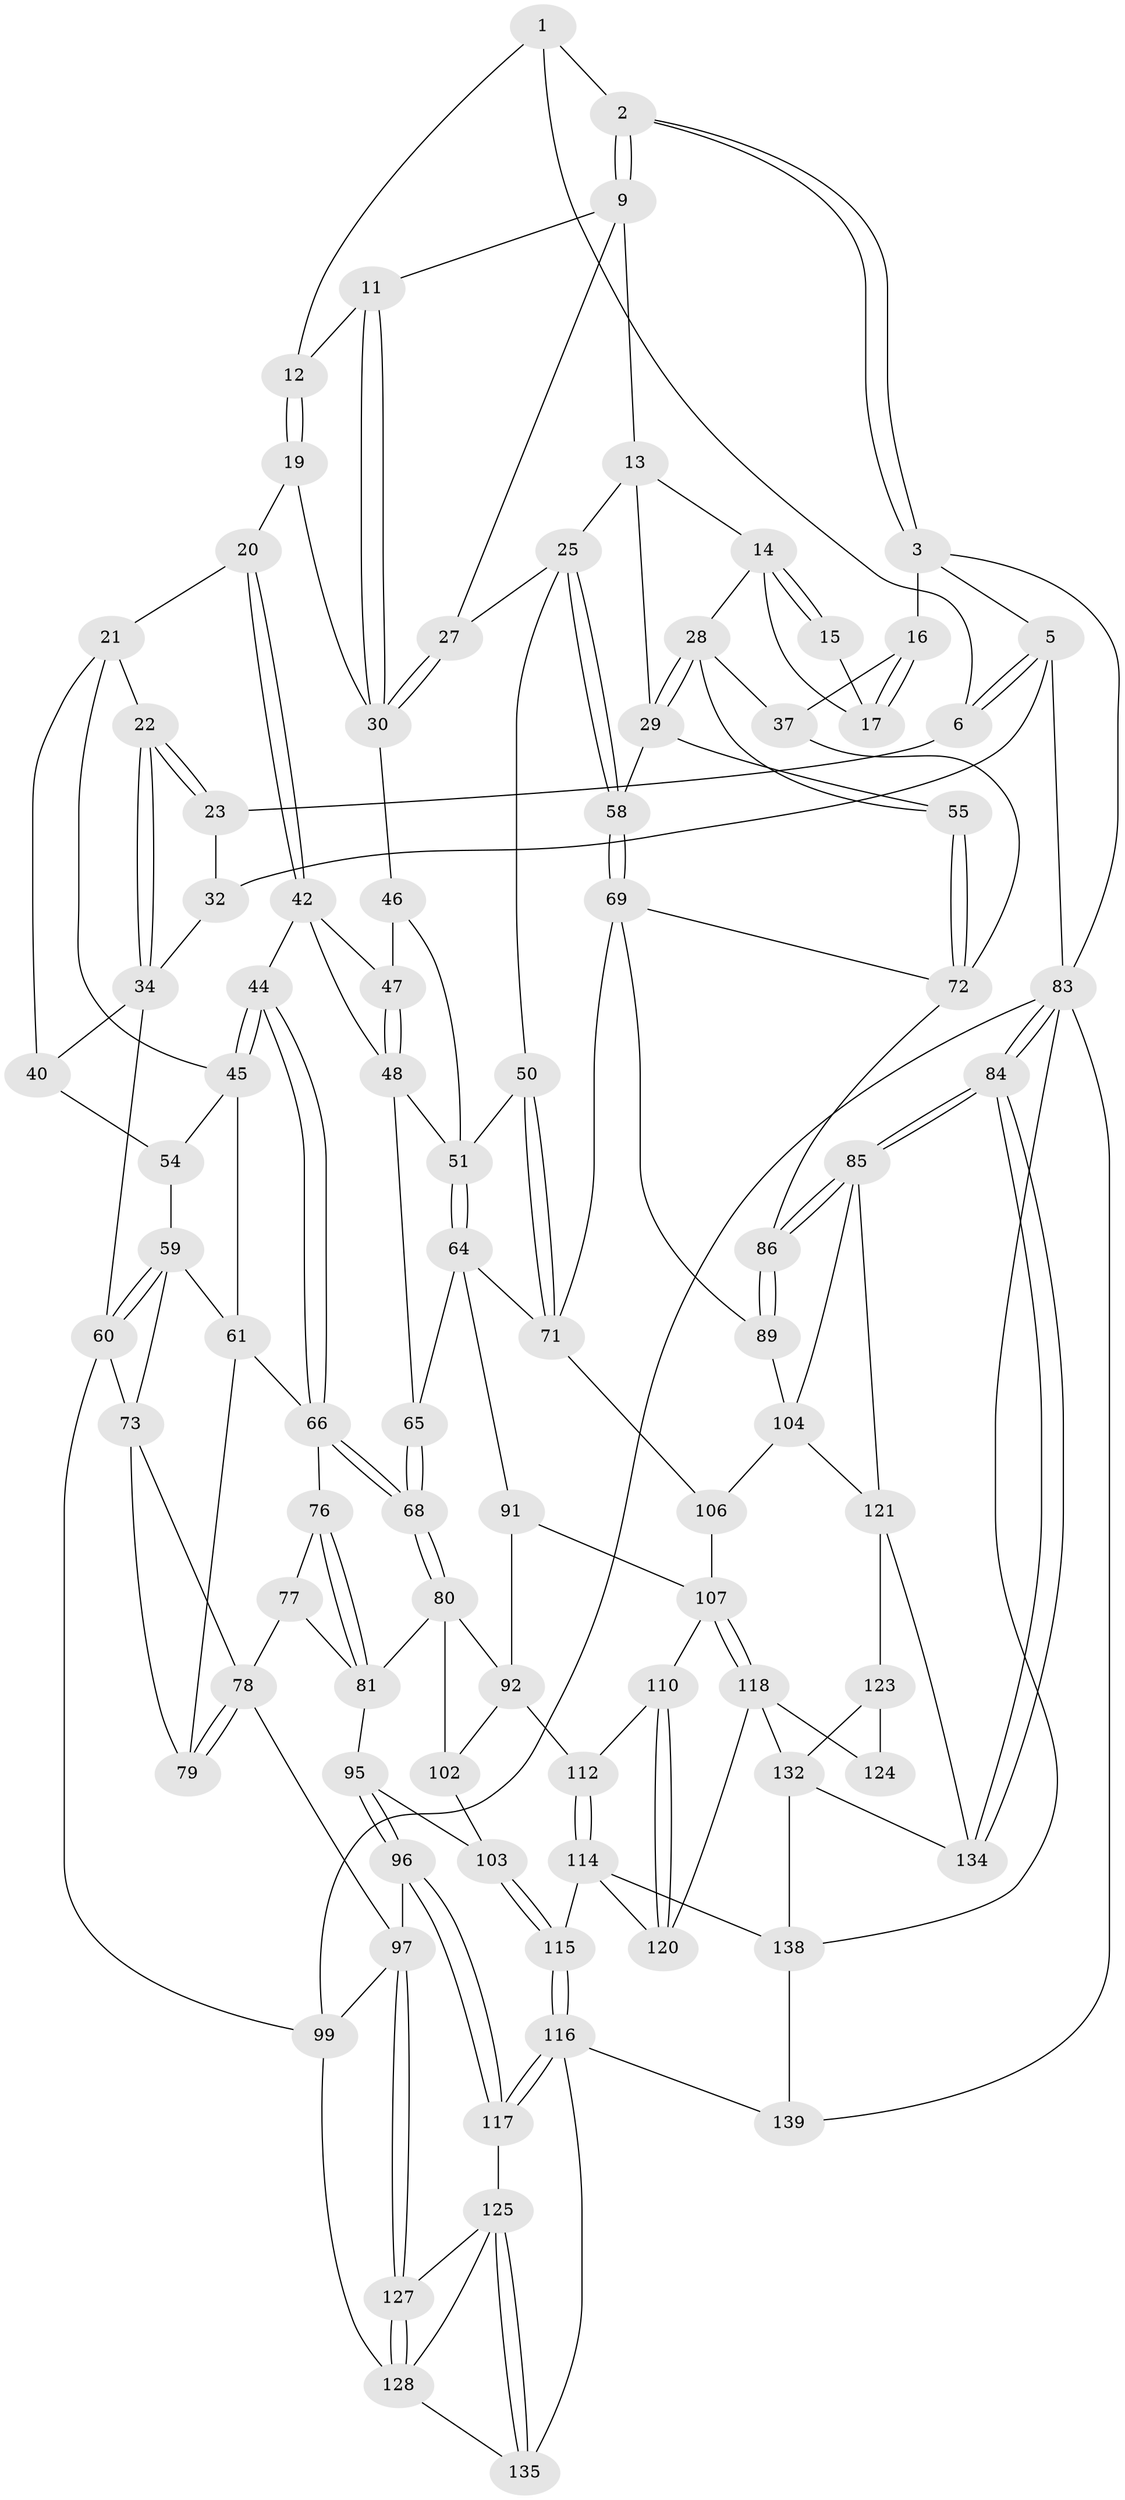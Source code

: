// Generated by graph-tools (version 1.1) at 2025/52/02/27/25 19:52:44]
// undirected, 90 vertices, 198 edges
graph export_dot {
graph [start="1"]
  node [color=gray90,style=filled];
  1 [pos="+0.6117235982865751+0",super="+7"];
  2 [pos="+0.6382564781786877+0"];
  3 [pos="+1+0",super="+4"];
  5 [pos="+0+0",super="+33"];
  6 [pos="+0.22108574229563108+0",super="+8"];
  9 [pos="+0.6800241344805276+0.09880059698160791",super="+10"];
  11 [pos="+0.6047579991858145+0.14693814993402082"];
  12 [pos="+0.44681260018238506+0.12150627342139754"];
  13 [pos="+0.7028197232782318+0.11142447846899627",super="+24"];
  14 [pos="+0.8108401594420693+0.1398080341707955",super="+18"];
  15 [pos="+0.8723251016138995+0.038102631540546224"];
  16 [pos="+1+0"];
  17 [pos="+0.9343298143334208+0.14552186710456227"];
  19 [pos="+0.4581744178516546+0.23276673561946595"];
  20 [pos="+0.24372620025966507+0.18613212439750806"];
  21 [pos="+0.2326398236301123+0.17253292408193519",super="+39"];
  22 [pos="+0.2195707310720504+0.11104762842806812"];
  23 [pos="+0.22027965919953452+0.09197289574434452"];
  25 [pos="+0.7197404329756235+0.33308113264594086",super="+26"];
  27 [pos="+0.6346602038826145+0.3081798287243212"];
  28 [pos="+0.8725457928880909+0.24208051411529619",super="+38"];
  29 [pos="+0.8601744173644824+0.25267172008177713",super="+56"];
  30 [pos="+0.5103140556884753+0.2603250240565834",super="+31"];
  32 [pos="+0.20247544557139574+0.09302621153540268",super="+36"];
  34 [pos="+0.010432657096584417+0.29205565584001375",super="+35"];
  37 [pos="+1+0.12970516322163322"];
  40 [pos="+0.10976771192288541+0.31324648807609046",super="+41"];
  42 [pos="+0.26031358262996723+0.20869048759600997",super="+43"];
  44 [pos="+0.2542191794706204+0.40728396827081814"];
  45 [pos="+0.1936440542685852+0.3566197403491729",super="+53"];
  46 [pos="+0.45866374985297426+0.27257463826542677"];
  47 [pos="+0.3109326980052057+0.24156510815203194"];
  48 [pos="+0.3717239865187795+0.3467242888411863",super="+49"];
  50 [pos="+0.6401892808240407+0.3861032492786592"];
  51 [pos="+0.5222369321637714+0.43659077047668726",super="+52"];
  54 [pos="+0.13582553864154398+0.35145144755296004",super="+57"];
  55 [pos="+1+0.39305642573880406"];
  58 [pos="+0.8141391592794844+0.41495249445675864"];
  59 [pos="+0.08091407778776753+0.4312689410633979",super="+63"];
  60 [pos="+0+0.4224447252627764",super="+74"];
  61 [pos="+0.1240448033867053+0.4561916765184655",super="+62"];
  64 [pos="+0.5088985604337474+0.4565132042505546",super="+88"];
  65 [pos="+0.39729457091881715+0.43642925054727016"];
  66 [pos="+0.25323768829565846+0.4254248221159842",super="+67"];
  68 [pos="+0.3023604252219138+0.5085889840544181"];
  69 [pos="+0.8338788565532848+0.475144105322686",super="+70"];
  71 [pos="+0.7355722968146207+0.5622995023489649",super="+87"];
  72 [pos="+1+0.40090140970006805",super="+75"];
  73 [pos="+0+0.5084415132333412",super="+82"];
  76 [pos="+0.16275612151598576+0.5077890770008733"];
  77 [pos="+0.1351123853217078+0.5515533092105125"];
  78 [pos="+0.10720768181876386+0.5475192102514863",super="+90"];
  79 [pos="+0.07080205606473218+0.4992501785309857"];
  80 [pos="+0.3014995057235411+0.5269953302204311",super="+93"];
  81 [pos="+0.2340704998074476+0.5564719866674284",super="+94"];
  83 [pos="+1+1",super="+101"];
  84 [pos="+1+1"];
  85 [pos="+1+0.7596996707066477",super="+113"];
  86 [pos="+1+0.5126156286782927"];
  89 [pos="+0.8420461923416104+0.5985030999115394"];
  91 [pos="+0.5005087086601968+0.5887481916334987"];
  92 [pos="+0.41203575495865213+0.6186098932394206",super="+109"];
  95 [pos="+0.16238880439581552+0.67297468705523"];
  96 [pos="+0.10465912130086316+0.7035445325313937"];
  97 [pos="+0.05948349348203014+0.7040056474564652",super="+98"];
  99 [pos="+0+0.7660932751299809",super="+100"];
  102 [pos="+0.2376213919982087+0.6892884253053122"];
  103 [pos="+0.2313145004015347+0.6924651013951394"];
  104 [pos="+0.8545824292889356+0.6430993436729269",super="+105"];
  106 [pos="+0.6750345927396189+0.696717718734594"];
  107 [pos="+0.6499273823976548+0.7421993842282507",super="+108"];
  110 [pos="+0.5341296262675125+0.7572984415989537",super="+111"];
  112 [pos="+0.38734148963542603+0.7798650217735377"];
  114 [pos="+0.3362445252826119+0.8394463550958522",super="+133"];
  115 [pos="+0.33013811441150703+0.8413189512233988"];
  116 [pos="+0.31650194365955087+0.852708593102588",super="+136"];
  117 [pos="+0.18289352991918126+0.821969321615674"];
  118 [pos="+0.6610407500529504+0.7941566516760172",super="+119"];
  120 [pos="+0.5602792079855834+0.885685104538811",super="+130"];
  121 [pos="+0.8309015939641498+0.7903278613416482",super="+122"];
  123 [pos="+0.8014093375701684+0.8185735088816988",super="+131"];
  124 [pos="+0.6735558091772686+0.8037970737007565"];
  125 [pos="+0.15879973503894412+0.8557598616692451",super="+126"];
  127 [pos="+0.09041704498384917+0.8310819053771478"];
  128 [pos="+0.08116218762168939+0.8826129560921343",super="+129"];
  132 [pos="+0.6924026035007894+0.9517131311756271",super="+137"];
  134 [pos="+0.8526624688421712+0.8521722774741435"];
  135 [pos="+0.14937322121373922+0.9376245637427516"];
  138 [pos="+0.4884720809939816+1",super="+140"];
  139 [pos="+0.192938308686109+1"];
  1 -- 2;
  1 -- 12;
  1 -- 6;
  2 -- 3;
  2 -- 3;
  2 -- 9;
  2 -- 9;
  3 -- 16;
  3 -- 83;
  3 -- 5;
  5 -- 6;
  5 -- 6;
  5 -- 32 [weight=2];
  5 -- 83;
  6 -- 23;
  9 -- 13;
  9 -- 11;
  9 -- 27;
  11 -- 12;
  11 -- 30;
  11 -- 30;
  12 -- 19;
  12 -- 19;
  13 -- 14;
  13 -- 25;
  13 -- 29;
  14 -- 15;
  14 -- 15;
  14 -- 17;
  14 -- 28;
  15 -- 17;
  16 -- 17;
  16 -- 17;
  16 -- 37;
  19 -- 20;
  19 -- 30;
  20 -- 21;
  20 -- 42;
  20 -- 42;
  21 -- 22;
  21 -- 40;
  21 -- 45;
  22 -- 23;
  22 -- 23;
  22 -- 34;
  22 -- 34;
  23 -- 32;
  25 -- 58;
  25 -- 58;
  25 -- 50;
  25 -- 27;
  27 -- 30;
  27 -- 30;
  28 -- 29;
  28 -- 29;
  28 -- 37;
  28 -- 55;
  29 -- 58;
  29 -- 55;
  30 -- 46;
  32 -- 34;
  34 -- 60;
  34 -- 40;
  37 -- 72;
  40 -- 54 [weight=2];
  42 -- 47;
  42 -- 48;
  42 -- 44;
  44 -- 45;
  44 -- 45;
  44 -- 66;
  44 -- 66;
  45 -- 61;
  45 -- 54;
  46 -- 47;
  46 -- 51;
  47 -- 48;
  47 -- 48;
  48 -- 65;
  48 -- 51;
  50 -- 51;
  50 -- 71;
  50 -- 71;
  51 -- 64;
  51 -- 64;
  54 -- 59;
  55 -- 72;
  55 -- 72;
  58 -- 69;
  58 -- 69;
  59 -- 60;
  59 -- 60;
  59 -- 73;
  59 -- 61;
  60 -- 73;
  60 -- 99;
  61 -- 79;
  61 -- 66;
  64 -- 65;
  64 -- 91;
  64 -- 71;
  65 -- 68;
  65 -- 68;
  66 -- 68;
  66 -- 68;
  66 -- 76;
  68 -- 80;
  68 -- 80;
  69 -- 72;
  69 -- 89;
  69 -- 71;
  71 -- 106;
  72 -- 86;
  73 -- 78;
  73 -- 79;
  76 -- 77;
  76 -- 81;
  76 -- 81;
  77 -- 78;
  77 -- 81;
  78 -- 79;
  78 -- 79;
  78 -- 97;
  80 -- 81;
  80 -- 92;
  80 -- 102;
  81 -- 95;
  83 -- 84;
  83 -- 84;
  83 -- 139;
  83 -- 138;
  83 -- 99;
  84 -- 85;
  84 -- 85;
  84 -- 134;
  84 -- 134;
  85 -- 86;
  85 -- 86;
  85 -- 104;
  85 -- 121;
  86 -- 89;
  86 -- 89;
  89 -- 104;
  91 -- 92;
  91 -- 107;
  92 -- 112;
  92 -- 102;
  95 -- 96;
  95 -- 96;
  95 -- 103;
  96 -- 97;
  96 -- 117;
  96 -- 117;
  97 -- 127;
  97 -- 127;
  97 -- 99;
  99 -- 128;
  102 -- 103;
  103 -- 115;
  103 -- 115;
  104 -- 121;
  104 -- 106;
  106 -- 107;
  107 -- 118;
  107 -- 118;
  107 -- 110;
  110 -- 120 [weight=2];
  110 -- 120;
  110 -- 112;
  112 -- 114;
  112 -- 114;
  114 -- 115;
  114 -- 138;
  114 -- 120;
  115 -- 116;
  115 -- 116;
  116 -- 117;
  116 -- 117;
  116 -- 139;
  116 -- 135;
  117 -- 125;
  118 -- 124;
  118 -- 120;
  118 -- 132;
  121 -- 123;
  121 -- 134;
  123 -- 124 [weight=2];
  123 -- 132;
  125 -- 135;
  125 -- 135;
  125 -- 128;
  125 -- 127;
  127 -- 128;
  127 -- 128;
  128 -- 135;
  132 -- 134;
  132 -- 138;
  138 -- 139;
}
